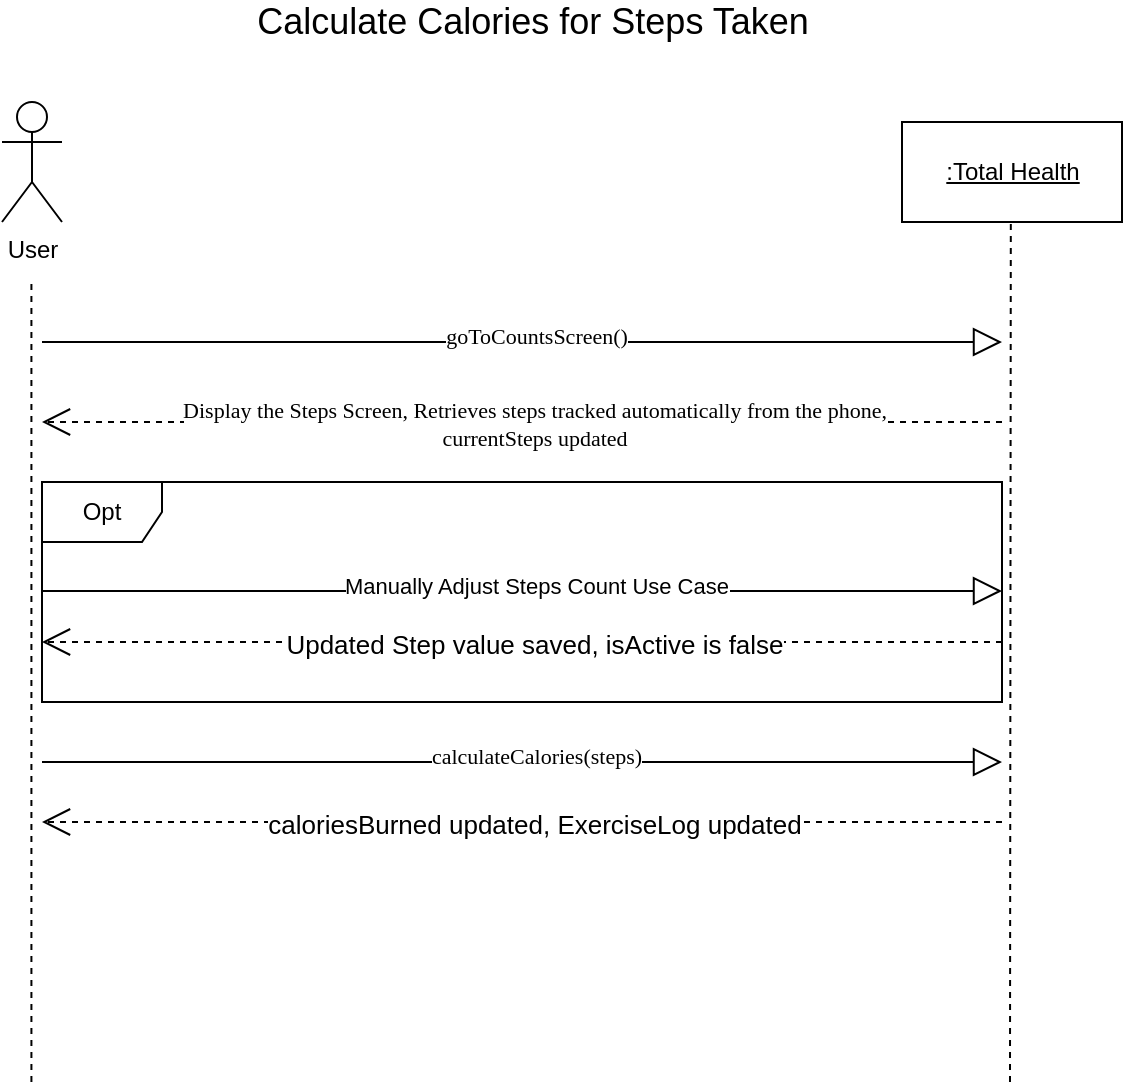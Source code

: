 <mxfile version="15.9.6" type="github">
  <diagram id="fsKUEpt00cAQXqf5Vs6Y" name="Page-1">
    <mxGraphModel dx="1038" dy="536" grid="1" gridSize="10" guides="1" tooltips="1" connect="1" arrows="1" fold="1" page="1" pageScale="1" pageWidth="850" pageHeight="1100" math="0" shadow="0">
      <root>
        <mxCell id="0" />
        <mxCell id="1" parent="0" />
        <mxCell id="AeRmqWr-njSh5KbgX54H-4" value="Opt" style="shape=umlFrame;whiteSpace=wrap;html=1;" vertex="1" parent="1">
          <mxGeometry x="170" y="320" width="480" height="110" as="geometry" />
        </mxCell>
        <mxCell id="f-GdbEtR7hPHFlpdBjNb-2" value="User" style="shape=umlActor;verticalLabelPosition=bottom;verticalAlign=top;html=1;" parent="1" vertex="1">
          <mxGeometry x="150" y="130" width="30" height="60" as="geometry" />
        </mxCell>
        <mxCell id="f-GdbEtR7hPHFlpdBjNb-3" value="&lt;u&gt;:Total Health&lt;br&gt;&lt;/u&gt;" style="html=1;" parent="1" vertex="1">
          <mxGeometry x="600" y="140" width="110" height="50" as="geometry" />
        </mxCell>
        <mxCell id="f-GdbEtR7hPHFlpdBjNb-6" value="" style="endArrow=none;dashed=1;html=1;rounded=0;" parent="1" edge="1">
          <mxGeometry width="50" height="50" relative="1" as="geometry">
            <mxPoint x="164.71" y="620" as="sourcePoint" />
            <mxPoint x="164.71" y="220" as="targetPoint" />
          </mxGeometry>
        </mxCell>
        <mxCell id="f-GdbEtR7hPHFlpdBjNb-7" value="" style="endArrow=none;dashed=1;html=1;rounded=0;" parent="1" edge="1">
          <mxGeometry width="50" height="50" relative="1" as="geometry">
            <mxPoint x="654" y="620" as="sourcePoint" />
            <mxPoint x="654.41" y="190" as="targetPoint" />
          </mxGeometry>
        </mxCell>
        <mxCell id="HUZn96XeafT8EaWSQdzz-2" value="" style="endArrow=open;endFill=1;endSize=12;html=1;rounded=0;dashed=1;" parent="1" edge="1">
          <mxGeometry width="160" relative="1" as="geometry">
            <mxPoint x="650" y="290" as="sourcePoint" />
            <mxPoint x="170" y="290" as="targetPoint" />
          </mxGeometry>
        </mxCell>
        <mxCell id="HUZn96XeafT8EaWSQdzz-3" value="&lt;div&gt;&lt;font style=&quot;font-size: 11px&quot; face=&quot;Georgia&quot;&gt;&lt;span style=&quot;color: rgb(0 , 0 , 0) ; font-weight: normal ; text-decoration: none ; font-style: normal&quot;&gt;Display the Steps Screen, Retrieves steps tracked automatically from the phone,&lt;/span&gt;&lt;/font&gt;&lt;/div&gt;&lt;div&gt;&lt;font style=&quot;font-size: 11px&quot; face=&quot;Georgia&quot;&gt;&lt;span style=&quot;color: rgb(0 , 0 , 0) ; font-weight: normal ; text-decoration: none ; font-style: normal&quot;&gt;currentSteps updated&lt;br&gt;&lt;/span&gt;&lt;/font&gt;&lt;/div&gt;" style="edgeLabel;html=1;align=center;verticalAlign=middle;resizable=0;points=[];" parent="HUZn96XeafT8EaWSQdzz-2" vertex="1" connectable="0">
          <mxGeometry x="-0.025" y="1" relative="1" as="geometry">
            <mxPoint as="offset" />
          </mxGeometry>
        </mxCell>
        <mxCell id="HUZn96XeafT8EaWSQdzz-4" value="" style="endArrow=block;endFill=0;endSize=12;html=1;rounded=0;" parent="1" edge="1">
          <mxGeometry width="160" relative="1" as="geometry">
            <mxPoint x="170" y="250" as="sourcePoint" />
            <mxPoint x="650" y="250" as="targetPoint" />
          </mxGeometry>
        </mxCell>
        <mxCell id="HUZn96XeafT8EaWSQdzz-5" value="&lt;font face=&quot;Georgia&quot;&gt;goToCountsScreen()&lt;/font&gt;" style="edgeLabel;html=1;align=center;verticalAlign=middle;resizable=0;points=[];" parent="HUZn96XeafT8EaWSQdzz-4" vertex="1" connectable="0">
          <mxGeometry x="0.028" y="3" relative="1" as="geometry">
            <mxPoint as="offset" />
          </mxGeometry>
        </mxCell>
        <mxCell id="HUZn96XeafT8EaWSQdzz-7" value="" style="endArrow=block;endFill=0;endSize=12;html=1;rounded=0;" parent="1" edge="1">
          <mxGeometry width="160" relative="1" as="geometry">
            <mxPoint x="170" y="374.5" as="sourcePoint" />
            <mxPoint x="650.0" y="374.5" as="targetPoint" />
          </mxGeometry>
        </mxCell>
        <mxCell id="HUZn96XeafT8EaWSQdzz-8" value="Manually Adjust Steps Count Use Case" style="edgeLabel;html=1;align=center;verticalAlign=middle;resizable=0;points=[];" parent="HUZn96XeafT8EaWSQdzz-7" vertex="1" connectable="0">
          <mxGeometry x="0.028" y="3" relative="1" as="geometry">
            <mxPoint as="offset" />
          </mxGeometry>
        </mxCell>
        <mxCell id="HUZn96XeafT8EaWSQdzz-11" value="" style="endArrow=open;endFill=1;endSize=12;html=1;rounded=0;dashed=1;" parent="1" edge="1">
          <mxGeometry width="160" relative="1" as="geometry">
            <mxPoint x="650.0" y="490" as="sourcePoint" />
            <mxPoint x="170" y="490" as="targetPoint" />
          </mxGeometry>
        </mxCell>
        <mxCell id="HUZn96XeafT8EaWSQdzz-12" value="&lt;span style=&quot;font-size: 13px ; color: #000000 ; font-weight: normal ; text-decoration: none ; font-family: &amp;#34;arial&amp;#34; ; font-style: normal&quot;&gt;caloriesBurned updated, ExerciseLog updated&lt;/span&gt;" style="edgeLabel;html=1;align=center;verticalAlign=middle;resizable=0;points=[];" parent="HUZn96XeafT8EaWSQdzz-11" vertex="1" connectable="0">
          <mxGeometry x="-0.025" y="1" relative="1" as="geometry">
            <mxPoint as="offset" />
          </mxGeometry>
        </mxCell>
        <mxCell id="_Mc5-pRsNnmtWUL67R08-1" value="&lt;font style=&quot;font-size: 18px&quot;&gt;Calculate Calories for Steps Taken&lt;br&gt;&lt;/font&gt;" style="text;html=1;align=center;verticalAlign=middle;resizable=0;points=[];autosize=1;strokeColor=none;fillColor=none;" parent="1" vertex="1">
          <mxGeometry x="270" y="80" width="290" height="20" as="geometry" />
        </mxCell>
        <mxCell id="AeRmqWr-njSh5KbgX54H-2" value="" style="endArrow=block;endFill=0;endSize=12;html=1;rounded=0;" edge="1" parent="1">
          <mxGeometry width="160" relative="1" as="geometry">
            <mxPoint x="170" y="460" as="sourcePoint" />
            <mxPoint x="650.0" y="460" as="targetPoint" />
          </mxGeometry>
        </mxCell>
        <mxCell id="AeRmqWr-njSh5KbgX54H-3" value="&lt;font face=&quot;Georgia&quot;&gt;calculateCalories(steps)&lt;/font&gt;" style="edgeLabel;html=1;align=center;verticalAlign=middle;resizable=0;points=[];" vertex="1" connectable="0" parent="AeRmqWr-njSh5KbgX54H-2">
          <mxGeometry x="0.028" y="3" relative="1" as="geometry">
            <mxPoint as="offset" />
          </mxGeometry>
        </mxCell>
        <mxCell id="AeRmqWr-njSh5KbgX54H-5" value="" style="endArrow=open;endFill=1;endSize=12;html=1;rounded=0;dashed=1;" edge="1" parent="1">
          <mxGeometry width="160" relative="1" as="geometry">
            <mxPoint x="650.0" y="400" as="sourcePoint" />
            <mxPoint x="170" y="400" as="targetPoint" />
          </mxGeometry>
        </mxCell>
        <mxCell id="AeRmqWr-njSh5KbgX54H-6" value="&lt;span style=&quot;font-size: 13px ; color: #000000 ; font-weight: normal ; text-decoration: none ; font-family: &amp;#34;arial&amp;#34; ; font-style: normal&quot;&gt;Updated Step value saved, isActive is false&lt;/span&gt;" style="edgeLabel;html=1;align=center;verticalAlign=middle;resizable=0;points=[];" vertex="1" connectable="0" parent="AeRmqWr-njSh5KbgX54H-5">
          <mxGeometry x="-0.025" y="1" relative="1" as="geometry">
            <mxPoint as="offset" />
          </mxGeometry>
        </mxCell>
      </root>
    </mxGraphModel>
  </diagram>
</mxfile>
